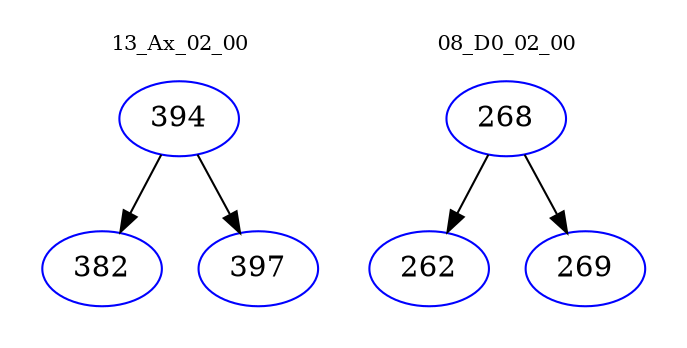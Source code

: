 digraph{
subgraph cluster_0 {
color = white
label = "13_Ax_02_00";
fontsize=10;
T0_394 [label="394", color="blue"]
T0_394 -> T0_382 [color="black"]
T0_382 [label="382", color="blue"]
T0_394 -> T0_397 [color="black"]
T0_397 [label="397", color="blue"]
}
subgraph cluster_1 {
color = white
label = "08_D0_02_00";
fontsize=10;
T1_268 [label="268", color="blue"]
T1_268 -> T1_262 [color="black"]
T1_262 [label="262", color="blue"]
T1_268 -> T1_269 [color="black"]
T1_269 [label="269", color="blue"]
}
}

